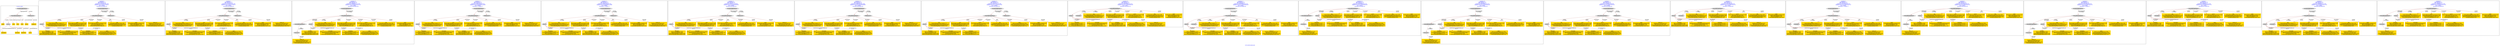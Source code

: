 digraph n0 {
fontcolor="blue"
remincross="true"
label="s24-s-norton-simon.json"
subgraph cluster_0 {
label="1-correct model"
n2[style="filled",color="white",fillcolor="lightgray",label="CulturalHeritageObject1"];
n3[shape="plaintext",style="filled",fillcolor="gold",label="made"];
n4[style="filled",color="white",fillcolor="lightgray",label="Person1"];
n5[shape="plaintext",style="filled",fillcolor="gold",label="dim"];
n6[shape="plaintext",style="filled",fillcolor="gold",label="prov"];
n7[shape="plaintext",style="filled",fillcolor="gold",label="title"];
n8[shape="plaintext",style="filled",fillcolor="gold",label="access"];
n9[shape="plaintext",style="filled",fillcolor="gold",label="nationality"];
n10[shape="plaintext",style="filled",fillcolor="gold",label="birthDate"];
n11[shape="plaintext",style="filled",fillcolor="gold",label="deathDate"];
n12[shape="plaintext",style="filled",fillcolor="gold",label="artist"];
n13[style="filled",color="white",fillcolor="lightgray",label="EuropeanaAggregation1"];
n14[style="filled",color="white",fillcolor="lightgray",label="WebResource1"];
n15[shape="plaintext",style="filled",fillcolor="gold",label="image_url"];
}
subgraph cluster_1 {
label="candidate 0\nlink coherence:1.0\nnode coherence:1.0\nconfidence:0.5219165248011304\nmapping score:0.62397217493371\ncost:12.99948\n-precision:0.92-recall:0.92"
n17[style="filled",color="white",fillcolor="lightgray",label="CulturalHeritageObject1"];
n18[style="filled",color="white",fillcolor="lightgray",label="Person1"];
n19[style="filled",color="white",fillcolor="lightgray",label="EuropeanaAggregation1"];
n20[style="filled",color="white",fillcolor="lightgray",label="WebResource1"];
n21[shape="plaintext",style="filled",fillcolor="gold",label="dim\n[CulturalHeritageObject,extent,0.77]\n[CulturalHeritageObject,accessionNumber,0.097]\n[CulturalHeritageObject,description,0.072]\n[CulturalHeritageObject,medium,0.062]"];
n22[shape="plaintext",style="filled",fillcolor="gold",label="birthDate\n[Person,dateOfDeath,0.364]\n[Person,dateOfBirth,0.326]\n[CulturalHeritageObject,created,0.265]\n[Person,biographicalInformation,0.045]"];
n23[shape="plaintext",style="filled",fillcolor="gold",label="nationality\n[Person,countryAssociatedWithThePerson,0.822]\n[Person,biographicalInformation,0.065]\n[Concept,prefLabel,0.059]\n[CulturalHeritageObject,description,0.054]"];
n24[shape="plaintext",style="filled",fillcolor="gold",label="deathDate\n[Person,dateOfDeath,0.447]\n[CulturalHeritageObject,created,0.345]\n[Person,dateOfBirth,0.172]\n[Person,biographicalInformation,0.036]"];
n25[shape="plaintext",style="filled",fillcolor="gold",label="prov\n[CulturalHeritageObject,provenance,0.616]\n[CulturalHeritageObject,description,0.149]\n[CulturalHeritageObject,title,0.132]\n[Person,nameOfThePerson,0.103]"];
n26[shape="plaintext",style="filled",fillcolor="gold",label="image_url\n[WebResource,classLink,0.513]\n[Document,classLink,0.368]\n[CulturalHeritageObject,description,0.102]\n[CulturalHeritageObject,title,0.018]"];
n27[shape="plaintext",style="filled",fillcolor="gold",label="access\n[CulturalHeritageObject,provenance,0.358]\n[Document,classLink,0.222]\n[Person,nameOfThePerson,0.22]\n[CulturalHeritageObject,title,0.2]"];
n28[shape="plaintext",style="filled",fillcolor="gold",label="title\n[CulturalHeritageObject,title,0.396]\n[CulturalHeritageObject,description,0.312]\n[Person,biographicalInformation,0.204]\n[Concept,prefLabel,0.087]"];
n29[shape="plaintext",style="filled",fillcolor="gold",label="artist\n[Person,nameOfThePerson,0.538]\n[Person,biographicalInformation,0.184]\n[CulturalHeritageObject,description,0.156]\n[CulturalHeritageObject,title,0.122]"];
n30[shape="plaintext",style="filled",fillcolor="gold",label="made\n[CulturalHeritageObject,created,0.433]\n[Person,dateOfDeath,0.323]\n[Person,dateOfBirth,0.134]\n[CulturalHeritageObject,title,0.109]"];
}
subgraph cluster_2 {
label="candidate 1\nlink coherence:1.0\nnode coherence:1.0\nconfidence:0.5219165248011304\nmapping score:0.62397217493371\ncost:12.99963\n-precision:0.92-recall:0.92"
n32[style="filled",color="white",fillcolor="lightgray",label="CulturalHeritageObject1"];
n33[style="filled",color="white",fillcolor="lightgray",label="Person1"];
n34[style="filled",color="white",fillcolor="lightgray",label="EuropeanaAggregation1"];
n35[style="filled",color="white",fillcolor="lightgray",label="WebResource2"];
n36[shape="plaintext",style="filled",fillcolor="gold",label="dim\n[CulturalHeritageObject,extent,0.77]\n[CulturalHeritageObject,accessionNumber,0.097]\n[CulturalHeritageObject,description,0.072]\n[CulturalHeritageObject,medium,0.062]"];
n37[shape="plaintext",style="filled",fillcolor="gold",label="birthDate\n[Person,dateOfDeath,0.364]\n[Person,dateOfBirth,0.326]\n[CulturalHeritageObject,created,0.265]\n[Person,biographicalInformation,0.045]"];
n38[shape="plaintext",style="filled",fillcolor="gold",label="nationality\n[Person,countryAssociatedWithThePerson,0.822]\n[Person,biographicalInformation,0.065]\n[Concept,prefLabel,0.059]\n[CulturalHeritageObject,description,0.054]"];
n39[shape="plaintext",style="filled",fillcolor="gold",label="deathDate\n[Person,dateOfDeath,0.447]\n[CulturalHeritageObject,created,0.345]\n[Person,dateOfBirth,0.172]\n[Person,biographicalInformation,0.036]"];
n40[shape="plaintext",style="filled",fillcolor="gold",label="prov\n[CulturalHeritageObject,provenance,0.616]\n[CulturalHeritageObject,description,0.149]\n[CulturalHeritageObject,title,0.132]\n[Person,nameOfThePerson,0.103]"];
n41[shape="plaintext",style="filled",fillcolor="gold",label="access\n[CulturalHeritageObject,provenance,0.358]\n[Document,classLink,0.222]\n[Person,nameOfThePerson,0.22]\n[CulturalHeritageObject,title,0.2]"];
n42[shape="plaintext",style="filled",fillcolor="gold",label="title\n[CulturalHeritageObject,title,0.396]\n[CulturalHeritageObject,description,0.312]\n[Person,biographicalInformation,0.204]\n[Concept,prefLabel,0.087]"];
n43[shape="plaintext",style="filled",fillcolor="gold",label="artist\n[Person,nameOfThePerson,0.538]\n[Person,biographicalInformation,0.184]\n[CulturalHeritageObject,description,0.156]\n[CulturalHeritageObject,title,0.122]"];
n44[shape="plaintext",style="filled",fillcolor="gold",label="made\n[CulturalHeritageObject,created,0.433]\n[Person,dateOfDeath,0.323]\n[Person,dateOfBirth,0.134]\n[CulturalHeritageObject,title,0.109]"];
n45[shape="plaintext",style="filled",fillcolor="gold",label="image_url\n[WebResource,classLink,0.513]\n[Document,classLink,0.368]\n[CulturalHeritageObject,description,0.102]\n[CulturalHeritageObject,title,0.018]"];
}
subgraph cluster_3 {
label="candidate 10\nlink coherence:1.0\nnode coherence:1.0\nconfidence:0.4990987321112258\nmapping score:0.6163662440370753\ncost:13.9996\n-precision:0.64-recall:0.69"
n47[style="filled",color="white",fillcolor="lightgray",label="CulturalHeritageObject1"];
n48[style="filled",color="white",fillcolor="lightgray",label="CulturalHeritageObject2"];
n49[style="filled",color="white",fillcolor="lightgray",label="Person1"];
n50[style="filled",color="white",fillcolor="lightgray",label="Document2"];
n51[style="filled",color="white",fillcolor="lightgray",label="EuropeanaAggregation1"];
n52[shape="plaintext",style="filled",fillcolor="gold",label="dim\n[CulturalHeritageObject,extent,0.77]\n[CulturalHeritageObject,accessionNumber,0.097]\n[CulturalHeritageObject,description,0.072]\n[CulturalHeritageObject,medium,0.062]"];
n53[shape="plaintext",style="filled",fillcolor="gold",label="birthDate\n[Person,dateOfDeath,0.364]\n[Person,dateOfBirth,0.326]\n[CulturalHeritageObject,created,0.265]\n[Person,biographicalInformation,0.045]"];
n54[shape="plaintext",style="filled",fillcolor="gold",label="nationality\n[Person,countryAssociatedWithThePerson,0.822]\n[Person,biographicalInformation,0.065]\n[Concept,prefLabel,0.059]\n[CulturalHeritageObject,description,0.054]"];
n55[shape="plaintext",style="filled",fillcolor="gold",label="deathDate\n[Person,dateOfDeath,0.447]\n[CulturalHeritageObject,created,0.345]\n[Person,dateOfBirth,0.172]\n[Person,biographicalInformation,0.036]"];
n56[shape="plaintext",style="filled",fillcolor="gold",label="prov\n[CulturalHeritageObject,provenance,0.616]\n[CulturalHeritageObject,description,0.149]\n[CulturalHeritageObject,title,0.132]\n[Person,nameOfThePerson,0.103]"];
n57[shape="plaintext",style="filled",fillcolor="gold",label="access\n[CulturalHeritageObject,provenance,0.358]\n[Document,classLink,0.222]\n[Person,nameOfThePerson,0.22]\n[CulturalHeritageObject,title,0.2]"];
n58[shape="plaintext",style="filled",fillcolor="gold",label="artist\n[Person,nameOfThePerson,0.538]\n[Person,biographicalInformation,0.184]\n[CulturalHeritageObject,description,0.156]\n[CulturalHeritageObject,title,0.122]"];
n59[shape="plaintext",style="filled",fillcolor="gold",label="title\n[CulturalHeritageObject,title,0.396]\n[CulturalHeritageObject,description,0.312]\n[Person,biographicalInformation,0.204]\n[Concept,prefLabel,0.087]"];
n60[shape="plaintext",style="filled",fillcolor="gold",label="made\n[CulturalHeritageObject,created,0.433]\n[Person,dateOfDeath,0.323]\n[Person,dateOfBirth,0.134]\n[CulturalHeritageObject,title,0.109]"];
n61[shape="plaintext",style="filled",fillcolor="gold",label="image_url\n[WebResource,classLink,0.513]\n[Document,classLink,0.368]\n[CulturalHeritageObject,description,0.102]\n[CulturalHeritageObject,title,0.018]"];
}
subgraph cluster_4 {
label="candidate 11\nlink coherence:1.0\nnode coherence:1.0\nconfidence:0.4981975083391763\nmapping score:0.6160658361130588\ncost:12.99948\n-precision:0.77-recall:0.77"
n63[style="filled",color="white",fillcolor="lightgray",label="CulturalHeritageObject1"];
n64[style="filled",color="white",fillcolor="lightgray",label="Person1"];
n65[style="filled",color="white",fillcolor="lightgray",label="EuropeanaAggregation1"];
n66[style="filled",color="white",fillcolor="lightgray",label="WebResource1"];
n67[shape="plaintext",style="filled",fillcolor="gold",label="dim\n[CulturalHeritageObject,extent,0.77]\n[CulturalHeritageObject,accessionNumber,0.097]\n[CulturalHeritageObject,description,0.072]\n[CulturalHeritageObject,medium,0.062]"];
n68[shape="plaintext",style="filled",fillcolor="gold",label="deathDate\n[Person,dateOfDeath,0.447]\n[CulturalHeritageObject,created,0.345]\n[Person,dateOfBirth,0.172]\n[Person,biographicalInformation,0.036]"];
n69[shape="plaintext",style="filled",fillcolor="gold",label="nationality\n[Person,countryAssociatedWithThePerson,0.822]\n[Person,biographicalInformation,0.065]\n[Concept,prefLabel,0.059]\n[CulturalHeritageObject,description,0.054]"];
n70[shape="plaintext",style="filled",fillcolor="gold",label="birthDate\n[Person,dateOfDeath,0.364]\n[Person,dateOfBirth,0.326]\n[CulturalHeritageObject,created,0.265]\n[Person,biographicalInformation,0.045]"];
n71[shape="plaintext",style="filled",fillcolor="gold",label="prov\n[CulturalHeritageObject,provenance,0.616]\n[CulturalHeritageObject,description,0.149]\n[CulturalHeritageObject,title,0.132]\n[Person,nameOfThePerson,0.103]"];
n72[shape="plaintext",style="filled",fillcolor="gold",label="image_url\n[WebResource,classLink,0.513]\n[Document,classLink,0.368]\n[CulturalHeritageObject,description,0.102]\n[CulturalHeritageObject,title,0.018]"];
n73[shape="plaintext",style="filled",fillcolor="gold",label="access\n[CulturalHeritageObject,provenance,0.358]\n[Document,classLink,0.222]\n[Person,nameOfThePerson,0.22]\n[CulturalHeritageObject,title,0.2]"];
n74[shape="plaintext",style="filled",fillcolor="gold",label="title\n[CulturalHeritageObject,title,0.396]\n[CulturalHeritageObject,description,0.312]\n[Person,biographicalInformation,0.204]\n[Concept,prefLabel,0.087]"];
n75[shape="plaintext",style="filled",fillcolor="gold",label="artist\n[Person,nameOfThePerson,0.538]\n[Person,biographicalInformation,0.184]\n[CulturalHeritageObject,description,0.156]\n[CulturalHeritageObject,title,0.122]"];
n76[shape="plaintext",style="filled",fillcolor="gold",label="made\n[CulturalHeritageObject,created,0.433]\n[Person,dateOfDeath,0.323]\n[Person,dateOfBirth,0.134]\n[CulturalHeritageObject,title,0.109]"];
}
subgraph cluster_5 {
label="candidate 12\nlink coherence:1.0\nnode coherence:1.0\nconfidence:0.4981975083391763\nmapping score:0.6160658361130588\ncost:12.99963\n-precision:0.77-recall:0.77"
n78[style="filled",color="white",fillcolor="lightgray",label="CulturalHeritageObject1"];
n79[style="filled",color="white",fillcolor="lightgray",label="Person1"];
n80[style="filled",color="white",fillcolor="lightgray",label="EuropeanaAggregation1"];
n81[style="filled",color="white",fillcolor="lightgray",label="WebResource2"];
n82[shape="plaintext",style="filled",fillcolor="gold",label="dim\n[CulturalHeritageObject,extent,0.77]\n[CulturalHeritageObject,accessionNumber,0.097]\n[CulturalHeritageObject,description,0.072]\n[CulturalHeritageObject,medium,0.062]"];
n83[shape="plaintext",style="filled",fillcolor="gold",label="deathDate\n[Person,dateOfDeath,0.447]\n[CulturalHeritageObject,created,0.345]\n[Person,dateOfBirth,0.172]\n[Person,biographicalInformation,0.036]"];
n84[shape="plaintext",style="filled",fillcolor="gold",label="nationality\n[Person,countryAssociatedWithThePerson,0.822]\n[Person,biographicalInformation,0.065]\n[Concept,prefLabel,0.059]\n[CulturalHeritageObject,description,0.054]"];
n85[shape="plaintext",style="filled",fillcolor="gold",label="birthDate\n[Person,dateOfDeath,0.364]\n[Person,dateOfBirth,0.326]\n[CulturalHeritageObject,created,0.265]\n[Person,biographicalInformation,0.045]"];
n86[shape="plaintext",style="filled",fillcolor="gold",label="prov\n[CulturalHeritageObject,provenance,0.616]\n[CulturalHeritageObject,description,0.149]\n[CulturalHeritageObject,title,0.132]\n[Person,nameOfThePerson,0.103]"];
n87[shape="plaintext",style="filled",fillcolor="gold",label="access\n[CulturalHeritageObject,provenance,0.358]\n[Document,classLink,0.222]\n[Person,nameOfThePerson,0.22]\n[CulturalHeritageObject,title,0.2]"];
n88[shape="plaintext",style="filled",fillcolor="gold",label="title\n[CulturalHeritageObject,title,0.396]\n[CulturalHeritageObject,description,0.312]\n[Person,biographicalInformation,0.204]\n[Concept,prefLabel,0.087]"];
n89[shape="plaintext",style="filled",fillcolor="gold",label="artist\n[Person,nameOfThePerson,0.538]\n[Person,biographicalInformation,0.184]\n[CulturalHeritageObject,description,0.156]\n[CulturalHeritageObject,title,0.122]"];
n90[shape="plaintext",style="filled",fillcolor="gold",label="made\n[CulturalHeritageObject,created,0.433]\n[Person,dateOfDeath,0.323]\n[Person,dateOfBirth,0.134]\n[CulturalHeritageObject,title,0.109]"];
n91[shape="plaintext",style="filled",fillcolor="gold",label="image_url\n[WebResource,classLink,0.513]\n[Document,classLink,0.368]\n[CulturalHeritageObject,description,0.102]\n[CulturalHeritageObject,title,0.018]"];
}
subgraph cluster_6 {
label="candidate 13\nlink coherence:1.0\nnode coherence:1.0\nconfidence:0.4978227117923641\nmapping score:0.615940903930788\ncost:12.99948\n-precision:0.85-recall:0.85"
n93[style="filled",color="white",fillcolor="lightgray",label="CulturalHeritageObject1"];
n94[style="filled",color="white",fillcolor="lightgray",label="Person1"];
n95[style="filled",color="white",fillcolor="lightgray",label="EuropeanaAggregation1"];
n96[style="filled",color="white",fillcolor="lightgray",label="WebResource1"];
n97[shape="plaintext",style="filled",fillcolor="gold",label="dim\n[CulturalHeritageObject,extent,0.77]\n[CulturalHeritageObject,accessionNumber,0.097]\n[CulturalHeritageObject,description,0.072]\n[CulturalHeritageObject,medium,0.062]"];
n98[shape="plaintext",style="filled",fillcolor="gold",label="birthDate\n[Person,dateOfDeath,0.364]\n[Person,dateOfBirth,0.326]\n[CulturalHeritageObject,created,0.265]\n[Person,biographicalInformation,0.045]"];
n99[shape="plaintext",style="filled",fillcolor="gold",label="nationality\n[Person,countryAssociatedWithThePerson,0.822]\n[Person,biographicalInformation,0.065]\n[Concept,prefLabel,0.059]\n[CulturalHeritageObject,description,0.054]"];
n100[shape="plaintext",style="filled",fillcolor="gold",label="deathDate\n[Person,dateOfDeath,0.447]\n[CulturalHeritageObject,created,0.345]\n[Person,dateOfBirth,0.172]\n[Person,biographicalInformation,0.036]"];
n101[shape="plaintext",style="filled",fillcolor="gold",label="prov\n[CulturalHeritageObject,provenance,0.616]\n[CulturalHeritageObject,description,0.149]\n[CulturalHeritageObject,title,0.132]\n[Person,nameOfThePerson,0.103]"];
n102[shape="plaintext",style="filled",fillcolor="gold",label="image_url\n[WebResource,classLink,0.513]\n[Document,classLink,0.368]\n[CulturalHeritageObject,description,0.102]\n[CulturalHeritageObject,title,0.018]"];
n103[shape="plaintext",style="filled",fillcolor="gold",label="access\n[CulturalHeritageObject,provenance,0.358]\n[Document,classLink,0.222]\n[Person,nameOfThePerson,0.22]\n[CulturalHeritageObject,title,0.2]"];
n104[shape="plaintext",style="filled",fillcolor="gold",label="artist\n[Person,nameOfThePerson,0.538]\n[Person,biographicalInformation,0.184]\n[CulturalHeritageObject,description,0.156]\n[CulturalHeritageObject,title,0.122]"];
n105[shape="plaintext",style="filled",fillcolor="gold",label="title\n[CulturalHeritageObject,title,0.396]\n[CulturalHeritageObject,description,0.312]\n[Person,biographicalInformation,0.204]\n[Concept,prefLabel,0.087]"];
n106[shape="plaintext",style="filled",fillcolor="gold",label="made\n[CulturalHeritageObject,created,0.433]\n[Person,dateOfDeath,0.323]\n[Person,dateOfBirth,0.134]\n[CulturalHeritageObject,title,0.109]"];
}
subgraph cluster_7 {
label="candidate 14\nlink coherence:1.0\nnode coherence:1.0\nconfidence:0.48987661484717665\nmapping score:0.6132922049490589\ncost:12.99948\n-precision:0.69-recall:0.69"
n108[style="filled",color="white",fillcolor="lightgray",label="CulturalHeritageObject1"];
n109[style="filled",color="white",fillcolor="lightgray",label="Person1"];
n110[style="filled",color="white",fillcolor="lightgray",label="EuropeanaAggregation1"];
n111[style="filled",color="white",fillcolor="lightgray",label="WebResource1"];
n112[shape="plaintext",style="filled",fillcolor="gold",label="dim\n[CulturalHeritageObject,extent,0.77]\n[CulturalHeritageObject,accessionNumber,0.097]\n[CulturalHeritageObject,description,0.072]\n[CulturalHeritageObject,medium,0.062]"];
n113[shape="plaintext",style="filled",fillcolor="gold",label="deathDate\n[Person,dateOfDeath,0.447]\n[CulturalHeritageObject,created,0.345]\n[Person,dateOfBirth,0.172]\n[Person,biographicalInformation,0.036]"];
n114[shape="plaintext",style="filled",fillcolor="gold",label="nationality\n[Person,countryAssociatedWithThePerson,0.822]\n[Person,biographicalInformation,0.065]\n[Concept,prefLabel,0.059]\n[CulturalHeritageObject,description,0.054]"];
n115[shape="plaintext",style="filled",fillcolor="gold",label="birthDate\n[Person,dateOfDeath,0.364]\n[Person,dateOfBirth,0.326]\n[CulturalHeritageObject,created,0.265]\n[Person,biographicalInformation,0.045]"];
n116[shape="plaintext",style="filled",fillcolor="gold",label="prov\n[CulturalHeritageObject,provenance,0.616]\n[CulturalHeritageObject,description,0.149]\n[CulturalHeritageObject,title,0.132]\n[Person,nameOfThePerson,0.103]"];
n117[shape="plaintext",style="filled",fillcolor="gold",label="image_url\n[WebResource,classLink,0.513]\n[Document,classLink,0.368]\n[CulturalHeritageObject,description,0.102]\n[CulturalHeritageObject,title,0.018]"];
n118[shape="plaintext",style="filled",fillcolor="gold",label="access\n[CulturalHeritageObject,provenance,0.358]\n[Document,classLink,0.222]\n[Person,nameOfThePerson,0.22]\n[CulturalHeritageObject,title,0.2]"];
n119[shape="plaintext",style="filled",fillcolor="gold",label="artist\n[Person,nameOfThePerson,0.538]\n[Person,biographicalInformation,0.184]\n[CulturalHeritageObject,description,0.156]\n[CulturalHeritageObject,title,0.122]"];
n120[shape="plaintext",style="filled",fillcolor="gold",label="title\n[CulturalHeritageObject,title,0.396]\n[CulturalHeritageObject,description,0.312]\n[Person,biographicalInformation,0.204]\n[Concept,prefLabel,0.087]"];
n121[shape="plaintext",style="filled",fillcolor="gold",label="made\n[CulturalHeritageObject,created,0.433]\n[Person,dateOfDeath,0.323]\n[Person,dateOfBirth,0.134]\n[CulturalHeritageObject,title,0.109]"];
}
subgraph cluster_8 {
label="candidate 15\nlink coherence:1.0\nnode coherence:1.0\nconfidence:0.4837318775751088\nmapping score:0.6112439591917029\ncost:12.99948\n-precision:0.85-recall:0.85"
n123[style="filled",color="white",fillcolor="lightgray",label="CulturalHeritageObject1"];
n124[style="filled",color="white",fillcolor="lightgray",label="Person1"];
n125[style="filled",color="white",fillcolor="lightgray",label="EuropeanaAggregation1"];
n126[style="filled",color="white",fillcolor="lightgray",label="WebResource1"];
n127[shape="plaintext",style="filled",fillcolor="gold",label="dim\n[CulturalHeritageObject,extent,0.77]\n[CulturalHeritageObject,accessionNumber,0.097]\n[CulturalHeritageObject,description,0.072]\n[CulturalHeritageObject,medium,0.062]"];
n128[shape="plaintext",style="filled",fillcolor="gold",label="birthDate\n[Person,dateOfDeath,0.364]\n[Person,dateOfBirth,0.326]\n[CulturalHeritageObject,created,0.265]\n[Person,biographicalInformation,0.045]"];
n129[shape="plaintext",style="filled",fillcolor="gold",label="nationality\n[Person,countryAssociatedWithThePerson,0.822]\n[Person,biographicalInformation,0.065]\n[Concept,prefLabel,0.059]\n[CulturalHeritageObject,description,0.054]"];
n130[shape="plaintext",style="filled",fillcolor="gold",label="deathDate\n[Person,dateOfDeath,0.447]\n[CulturalHeritageObject,created,0.345]\n[Person,dateOfBirth,0.172]\n[Person,biographicalInformation,0.036]"];
n131[shape="plaintext",style="filled",fillcolor="gold",label="prov\n[CulturalHeritageObject,provenance,0.616]\n[CulturalHeritageObject,description,0.149]\n[CulturalHeritageObject,title,0.132]\n[Person,nameOfThePerson,0.103]"];
n132[shape="plaintext",style="filled",fillcolor="gold",label="image_url\n[WebResource,classLink,0.513]\n[Document,classLink,0.368]\n[CulturalHeritageObject,description,0.102]\n[CulturalHeritageObject,title,0.018]"];
n133[shape="plaintext",style="filled",fillcolor="gold",label="access\n[CulturalHeritageObject,provenance,0.358]\n[Document,classLink,0.222]\n[Person,nameOfThePerson,0.22]\n[CulturalHeritageObject,title,0.2]"];
n134[shape="plaintext",style="filled",fillcolor="gold",label="title\n[CulturalHeritageObject,title,0.396]\n[CulturalHeritageObject,description,0.312]\n[Person,biographicalInformation,0.204]\n[Concept,prefLabel,0.087]"];
n135[shape="plaintext",style="filled",fillcolor="gold",label="artist\n[Person,nameOfThePerson,0.538]\n[Person,biographicalInformation,0.184]\n[CulturalHeritageObject,description,0.156]\n[CulturalHeritageObject,title,0.122]"];
n136[shape="plaintext",style="filled",fillcolor="gold",label="made\n[CulturalHeritageObject,created,0.433]\n[Person,dateOfDeath,0.323]\n[Person,dateOfBirth,0.134]\n[CulturalHeritageObject,title,0.109]"];
}
subgraph cluster_9 {
label="candidate 16\nlink coherence:1.0\nnode coherence:1.0\nconfidence:0.48370060914127133\nmapping score:0.6112335363804239\ncost:11.99977\n-precision:0.58-recall:0.54"
n138[style="filled",color="white",fillcolor="lightgray",label="CulturalHeritageObject1"];
n139[style="filled",color="white",fillcolor="lightgray",label="Person1"];
n140[style="filled",color="white",fillcolor="lightgray",label="Document1"];
n141[shape="plaintext",style="filled",fillcolor="gold",label="dim\n[CulturalHeritageObject,extent,0.77]\n[CulturalHeritageObject,accessionNumber,0.097]\n[CulturalHeritageObject,description,0.072]\n[CulturalHeritageObject,medium,0.062]"];
n142[shape="plaintext",style="filled",fillcolor="gold",label="deathDate\n[Person,dateOfDeath,0.447]\n[CulturalHeritageObject,created,0.345]\n[Person,dateOfBirth,0.172]\n[Person,biographicalInformation,0.036]"];
n143[shape="plaintext",style="filled",fillcolor="gold",label="nationality\n[Person,countryAssociatedWithThePerson,0.822]\n[Person,biographicalInformation,0.065]\n[Concept,prefLabel,0.059]\n[CulturalHeritageObject,description,0.054]"];
n144[shape="plaintext",style="filled",fillcolor="gold",label="birthDate\n[Person,dateOfDeath,0.364]\n[Person,dateOfBirth,0.326]\n[CulturalHeritageObject,created,0.265]\n[Person,biographicalInformation,0.045]"];
n145[shape="plaintext",style="filled",fillcolor="gold",label="image_url\n[WebResource,classLink,0.513]\n[Document,classLink,0.368]\n[CulturalHeritageObject,description,0.102]\n[CulturalHeritageObject,title,0.018]"];
n146[shape="plaintext",style="filled",fillcolor="gold",label="prov\n[CulturalHeritageObject,provenance,0.616]\n[CulturalHeritageObject,description,0.149]\n[CulturalHeritageObject,title,0.132]\n[Person,nameOfThePerson,0.103]"];
n147[shape="plaintext",style="filled",fillcolor="gold",label="access\n[CulturalHeritageObject,provenance,0.358]\n[Document,classLink,0.222]\n[Person,nameOfThePerson,0.22]\n[CulturalHeritageObject,title,0.2]"];
n148[shape="plaintext",style="filled",fillcolor="gold",label="title\n[CulturalHeritageObject,title,0.396]\n[CulturalHeritageObject,description,0.312]\n[Person,biographicalInformation,0.204]\n[Concept,prefLabel,0.087]"];
n149[shape="plaintext",style="filled",fillcolor="gold",label="artist\n[Person,nameOfThePerson,0.538]\n[Person,biographicalInformation,0.184]\n[CulturalHeritageObject,description,0.156]\n[CulturalHeritageObject,title,0.122]"];
n150[shape="plaintext",style="filled",fillcolor="gold",label="made\n[CulturalHeritageObject,created,0.433]\n[Person,dateOfDeath,0.323]\n[Person,dateOfBirth,0.134]\n[CulturalHeritageObject,title,0.109]"];
}
subgraph cluster_10 {
label="candidate 17\nlink coherence:1.0\nnode coherence:1.0\nconfidence:0.48370060914127133\nmapping score:0.6112335363804239\ncost:12.99961\n-precision:0.62-recall:0.62"
n152[style="filled",color="white",fillcolor="lightgray",label="CulturalHeritageObject1"];
n153[style="filled",color="white",fillcolor="lightgray",label="Person1"];
n154[style="filled",color="white",fillcolor="lightgray",label="Document1"];
n155[style="filled",color="white",fillcolor="lightgray",label="EuropeanaAggregation1"];
n156[shape="plaintext",style="filled",fillcolor="gold",label="dim\n[CulturalHeritageObject,extent,0.77]\n[CulturalHeritageObject,accessionNumber,0.097]\n[CulturalHeritageObject,description,0.072]\n[CulturalHeritageObject,medium,0.062]"];
n157[shape="plaintext",style="filled",fillcolor="gold",label="deathDate\n[Person,dateOfDeath,0.447]\n[CulturalHeritageObject,created,0.345]\n[Person,dateOfBirth,0.172]\n[Person,biographicalInformation,0.036]"];
n158[shape="plaintext",style="filled",fillcolor="gold",label="nationality\n[Person,countryAssociatedWithThePerson,0.822]\n[Person,biographicalInformation,0.065]\n[Concept,prefLabel,0.059]\n[CulturalHeritageObject,description,0.054]"];
n159[shape="plaintext",style="filled",fillcolor="gold",label="birthDate\n[Person,dateOfDeath,0.364]\n[Person,dateOfBirth,0.326]\n[CulturalHeritageObject,created,0.265]\n[Person,biographicalInformation,0.045]"];
n160[shape="plaintext",style="filled",fillcolor="gold",label="image_url\n[WebResource,classLink,0.513]\n[Document,classLink,0.368]\n[CulturalHeritageObject,description,0.102]\n[CulturalHeritageObject,title,0.018]"];
n161[shape="plaintext",style="filled",fillcolor="gold",label="prov\n[CulturalHeritageObject,provenance,0.616]\n[CulturalHeritageObject,description,0.149]\n[CulturalHeritageObject,title,0.132]\n[Person,nameOfThePerson,0.103]"];
n162[shape="plaintext",style="filled",fillcolor="gold",label="access\n[CulturalHeritageObject,provenance,0.358]\n[Document,classLink,0.222]\n[Person,nameOfThePerson,0.22]\n[CulturalHeritageObject,title,0.2]"];
n163[shape="plaintext",style="filled",fillcolor="gold",label="title\n[CulturalHeritageObject,title,0.396]\n[CulturalHeritageObject,description,0.312]\n[Person,biographicalInformation,0.204]\n[Concept,prefLabel,0.087]"];
n164[shape="plaintext",style="filled",fillcolor="gold",label="artist\n[Person,nameOfThePerson,0.538]\n[Person,biographicalInformation,0.184]\n[CulturalHeritageObject,description,0.156]\n[CulturalHeritageObject,title,0.122]"];
n165[shape="plaintext",style="filled",fillcolor="gold",label="made\n[CulturalHeritageObject,created,0.433]\n[Person,dateOfDeath,0.323]\n[Person,dateOfBirth,0.134]\n[CulturalHeritageObject,title,0.109]"];
}
subgraph cluster_11 {
label="candidate 18\nlink coherence:1.0\nnode coherence:1.0\nconfidence:0.48370060914127133\nmapping score:0.6112335363804239\ncost:12.99976\n-precision:0.54-recall:0.54"
n167[style="filled",color="white",fillcolor="lightgray",label="CulturalHeritageObject1"];
n168[style="filled",color="white",fillcolor="lightgray",label="CulturalHeritageObject2"];
n169[style="filled",color="white",fillcolor="lightgray",label="Person1"];
n170[style="filled",color="white",fillcolor="lightgray",label="Document2"];
n171[shape="plaintext",style="filled",fillcolor="gold",label="dim\n[CulturalHeritageObject,extent,0.77]\n[CulturalHeritageObject,accessionNumber,0.097]\n[CulturalHeritageObject,description,0.072]\n[CulturalHeritageObject,medium,0.062]"];
n172[shape="plaintext",style="filled",fillcolor="gold",label="deathDate\n[Person,dateOfDeath,0.447]\n[CulturalHeritageObject,created,0.345]\n[Person,dateOfBirth,0.172]\n[Person,biographicalInformation,0.036]"];
n173[shape="plaintext",style="filled",fillcolor="gold",label="nationality\n[Person,countryAssociatedWithThePerson,0.822]\n[Person,biographicalInformation,0.065]\n[Concept,prefLabel,0.059]\n[CulturalHeritageObject,description,0.054]"];
n174[shape="plaintext",style="filled",fillcolor="gold",label="birthDate\n[Person,dateOfDeath,0.364]\n[Person,dateOfBirth,0.326]\n[CulturalHeritageObject,created,0.265]\n[Person,biographicalInformation,0.045]"];
n175[shape="plaintext",style="filled",fillcolor="gold",label="prov\n[CulturalHeritageObject,provenance,0.616]\n[CulturalHeritageObject,description,0.149]\n[CulturalHeritageObject,title,0.132]\n[Person,nameOfThePerson,0.103]"];
n176[shape="plaintext",style="filled",fillcolor="gold",label="access\n[CulturalHeritageObject,provenance,0.358]\n[Document,classLink,0.222]\n[Person,nameOfThePerson,0.22]\n[CulturalHeritageObject,title,0.2]"];
n177[shape="plaintext",style="filled",fillcolor="gold",label="title\n[CulturalHeritageObject,title,0.396]\n[CulturalHeritageObject,description,0.312]\n[Person,biographicalInformation,0.204]\n[Concept,prefLabel,0.087]"];
n178[shape="plaintext",style="filled",fillcolor="gold",label="artist\n[Person,nameOfThePerson,0.538]\n[Person,biographicalInformation,0.184]\n[CulturalHeritageObject,description,0.156]\n[CulturalHeritageObject,title,0.122]"];
n179[shape="plaintext",style="filled",fillcolor="gold",label="made\n[CulturalHeritageObject,created,0.433]\n[Person,dateOfDeath,0.323]\n[Person,dateOfBirth,0.134]\n[CulturalHeritageObject,title,0.109]"];
n180[shape="plaintext",style="filled",fillcolor="gold",label="image_url\n[WebResource,classLink,0.513]\n[Document,classLink,0.368]\n[CulturalHeritageObject,description,0.102]\n[CulturalHeritageObject,title,0.018]"];
}
subgraph cluster_12 {
label="candidate 19\nlink coherence:1.0\nnode coherence:1.0\nconfidence:0.48370060914127133\nmapping score:0.6112335363804239\ncost:13.9996\n-precision:0.57-recall:0.62"
n182[style="filled",color="white",fillcolor="lightgray",label="CulturalHeritageObject1"];
n183[style="filled",color="white",fillcolor="lightgray",label="CulturalHeritageObject2"];
n184[style="filled",color="white",fillcolor="lightgray",label="Person1"];
n185[style="filled",color="white",fillcolor="lightgray",label="Document2"];
n186[style="filled",color="white",fillcolor="lightgray",label="EuropeanaAggregation1"];
n187[shape="plaintext",style="filled",fillcolor="gold",label="dim\n[CulturalHeritageObject,extent,0.77]\n[CulturalHeritageObject,accessionNumber,0.097]\n[CulturalHeritageObject,description,0.072]\n[CulturalHeritageObject,medium,0.062]"];
n188[shape="plaintext",style="filled",fillcolor="gold",label="deathDate\n[Person,dateOfDeath,0.447]\n[CulturalHeritageObject,created,0.345]\n[Person,dateOfBirth,0.172]\n[Person,biographicalInformation,0.036]"];
n189[shape="plaintext",style="filled",fillcolor="gold",label="nationality\n[Person,countryAssociatedWithThePerson,0.822]\n[Person,biographicalInformation,0.065]\n[Concept,prefLabel,0.059]\n[CulturalHeritageObject,description,0.054]"];
n190[shape="plaintext",style="filled",fillcolor="gold",label="birthDate\n[Person,dateOfDeath,0.364]\n[Person,dateOfBirth,0.326]\n[CulturalHeritageObject,created,0.265]\n[Person,biographicalInformation,0.045]"];
n191[shape="plaintext",style="filled",fillcolor="gold",label="prov\n[CulturalHeritageObject,provenance,0.616]\n[CulturalHeritageObject,description,0.149]\n[CulturalHeritageObject,title,0.132]\n[Person,nameOfThePerson,0.103]"];
n192[shape="plaintext",style="filled",fillcolor="gold",label="access\n[CulturalHeritageObject,provenance,0.358]\n[Document,classLink,0.222]\n[Person,nameOfThePerson,0.22]\n[CulturalHeritageObject,title,0.2]"];
n193[shape="plaintext",style="filled",fillcolor="gold",label="title\n[CulturalHeritageObject,title,0.396]\n[CulturalHeritageObject,description,0.312]\n[Person,biographicalInformation,0.204]\n[Concept,prefLabel,0.087]"];
n194[shape="plaintext",style="filled",fillcolor="gold",label="artist\n[Person,nameOfThePerson,0.538]\n[Person,biographicalInformation,0.184]\n[CulturalHeritageObject,description,0.156]\n[CulturalHeritageObject,title,0.122]"];
n195[shape="plaintext",style="filled",fillcolor="gold",label="made\n[CulturalHeritageObject,created,0.433]\n[Person,dateOfDeath,0.323]\n[Person,dateOfBirth,0.134]\n[CulturalHeritageObject,title,0.109]"];
n196[shape="plaintext",style="filled",fillcolor="gold",label="image_url\n[WebResource,classLink,0.513]\n[Document,classLink,0.368]\n[CulturalHeritageObject,description,0.102]\n[CulturalHeritageObject,title,0.018]"];
}
subgraph cluster_13 {
label="candidate 2\nlink coherence:1.0\nnode coherence:1.0\nconfidence:0.5135956313091308\nmapping score:0.6211985437697103\ncost:12.99948\n-precision:0.85-recall:0.85"
n198[style="filled",color="white",fillcolor="lightgray",label="CulturalHeritageObject1"];
n199[style="filled",color="white",fillcolor="lightgray",label="Person1"];
n200[style="filled",color="white",fillcolor="lightgray",label="EuropeanaAggregation1"];
n201[style="filled",color="white",fillcolor="lightgray",label="WebResource1"];
n202[shape="plaintext",style="filled",fillcolor="gold",label="dim\n[CulturalHeritageObject,extent,0.77]\n[CulturalHeritageObject,accessionNumber,0.097]\n[CulturalHeritageObject,description,0.072]\n[CulturalHeritageObject,medium,0.062]"];
n203[shape="plaintext",style="filled",fillcolor="gold",label="birthDate\n[Person,dateOfDeath,0.364]\n[Person,dateOfBirth,0.326]\n[CulturalHeritageObject,created,0.265]\n[Person,biographicalInformation,0.045]"];
n204[shape="plaintext",style="filled",fillcolor="gold",label="nationality\n[Person,countryAssociatedWithThePerson,0.822]\n[Person,biographicalInformation,0.065]\n[Concept,prefLabel,0.059]\n[CulturalHeritageObject,description,0.054]"];
n205[shape="plaintext",style="filled",fillcolor="gold",label="deathDate\n[Person,dateOfDeath,0.447]\n[CulturalHeritageObject,created,0.345]\n[Person,dateOfBirth,0.172]\n[Person,biographicalInformation,0.036]"];
n206[shape="plaintext",style="filled",fillcolor="gold",label="prov\n[CulturalHeritageObject,provenance,0.616]\n[CulturalHeritageObject,description,0.149]\n[CulturalHeritageObject,title,0.132]\n[Person,nameOfThePerson,0.103]"];
n207[shape="plaintext",style="filled",fillcolor="gold",label="image_url\n[WebResource,classLink,0.513]\n[Document,classLink,0.368]\n[CulturalHeritageObject,description,0.102]\n[CulturalHeritageObject,title,0.018]"];
n208[shape="plaintext",style="filled",fillcolor="gold",label="access\n[CulturalHeritageObject,provenance,0.358]\n[Document,classLink,0.222]\n[Person,nameOfThePerson,0.22]\n[CulturalHeritageObject,title,0.2]"];
n209[shape="plaintext",style="filled",fillcolor="gold",label="artist\n[Person,nameOfThePerson,0.538]\n[Person,biographicalInformation,0.184]\n[CulturalHeritageObject,description,0.156]\n[CulturalHeritageObject,title,0.122]"];
n210[shape="plaintext",style="filled",fillcolor="gold",label="title\n[CulturalHeritageObject,title,0.396]\n[CulturalHeritageObject,description,0.312]\n[Person,biographicalInformation,0.204]\n[Concept,prefLabel,0.087]"];
n211[shape="plaintext",style="filled",fillcolor="gold",label="made\n[CulturalHeritageObject,created,0.433]\n[Person,dateOfDeath,0.323]\n[Person,dateOfBirth,0.134]\n[CulturalHeritageObject,title,0.109]"];
}
subgraph cluster_14 {
label="candidate 3\nlink coherence:1.0\nnode coherence:1.0\nconfidence:0.5074196256032254\nmapping score:0.6191398752010752\ncost:11.99977\n-precision:0.75-recall:0.69"
n213[style="filled",color="white",fillcolor="lightgray",label="CulturalHeritageObject1"];
n214[style="filled",color="white",fillcolor="lightgray",label="Person1"];
n215[style="filled",color="white",fillcolor="lightgray",label="Document1"];
n216[shape="plaintext",style="filled",fillcolor="gold",label="dim\n[CulturalHeritageObject,extent,0.77]\n[CulturalHeritageObject,accessionNumber,0.097]\n[CulturalHeritageObject,description,0.072]\n[CulturalHeritageObject,medium,0.062]"];
n217[shape="plaintext",style="filled",fillcolor="gold",label="birthDate\n[Person,dateOfDeath,0.364]\n[Person,dateOfBirth,0.326]\n[CulturalHeritageObject,created,0.265]\n[Person,biographicalInformation,0.045]"];
n218[shape="plaintext",style="filled",fillcolor="gold",label="nationality\n[Person,countryAssociatedWithThePerson,0.822]\n[Person,biographicalInformation,0.065]\n[Concept,prefLabel,0.059]\n[CulturalHeritageObject,description,0.054]"];
n219[shape="plaintext",style="filled",fillcolor="gold",label="deathDate\n[Person,dateOfDeath,0.447]\n[CulturalHeritageObject,created,0.345]\n[Person,dateOfBirth,0.172]\n[Person,biographicalInformation,0.036]"];
n220[shape="plaintext",style="filled",fillcolor="gold",label="image_url\n[WebResource,classLink,0.513]\n[Document,classLink,0.368]\n[CulturalHeritageObject,description,0.102]\n[CulturalHeritageObject,title,0.018]"];
n221[shape="plaintext",style="filled",fillcolor="gold",label="prov\n[CulturalHeritageObject,provenance,0.616]\n[CulturalHeritageObject,description,0.149]\n[CulturalHeritageObject,title,0.132]\n[Person,nameOfThePerson,0.103]"];
n222[shape="plaintext",style="filled",fillcolor="gold",label="access\n[CulturalHeritageObject,provenance,0.358]\n[Document,classLink,0.222]\n[Person,nameOfThePerson,0.22]\n[CulturalHeritageObject,title,0.2]"];
n223[shape="plaintext",style="filled",fillcolor="gold",label="title\n[CulturalHeritageObject,title,0.396]\n[CulturalHeritageObject,description,0.312]\n[Person,biographicalInformation,0.204]\n[Concept,prefLabel,0.087]"];
n224[shape="plaintext",style="filled",fillcolor="gold",label="artist\n[Person,nameOfThePerson,0.538]\n[Person,biographicalInformation,0.184]\n[CulturalHeritageObject,description,0.156]\n[CulturalHeritageObject,title,0.122]"];
n225[shape="plaintext",style="filled",fillcolor="gold",label="made\n[CulturalHeritageObject,created,0.433]\n[Person,dateOfDeath,0.323]\n[Person,dateOfBirth,0.134]\n[CulturalHeritageObject,title,0.109]"];
}
subgraph cluster_15 {
label="candidate 4\nlink coherence:1.0\nnode coherence:1.0\nconfidence:0.5074196256032254\nmapping score:0.6191398752010752\ncost:12.99961\n-precision:0.77-recall:0.77"
n227[style="filled",color="white",fillcolor="lightgray",label="CulturalHeritageObject1"];
n228[style="filled",color="white",fillcolor="lightgray",label="Person1"];
n229[style="filled",color="white",fillcolor="lightgray",label="Document1"];
n230[style="filled",color="white",fillcolor="lightgray",label="EuropeanaAggregation1"];
n231[shape="plaintext",style="filled",fillcolor="gold",label="dim\n[CulturalHeritageObject,extent,0.77]\n[CulturalHeritageObject,accessionNumber,0.097]\n[CulturalHeritageObject,description,0.072]\n[CulturalHeritageObject,medium,0.062]"];
n232[shape="plaintext",style="filled",fillcolor="gold",label="birthDate\n[Person,dateOfDeath,0.364]\n[Person,dateOfBirth,0.326]\n[CulturalHeritageObject,created,0.265]\n[Person,biographicalInformation,0.045]"];
n233[shape="plaintext",style="filled",fillcolor="gold",label="nationality\n[Person,countryAssociatedWithThePerson,0.822]\n[Person,biographicalInformation,0.065]\n[Concept,prefLabel,0.059]\n[CulturalHeritageObject,description,0.054]"];
n234[shape="plaintext",style="filled",fillcolor="gold",label="deathDate\n[Person,dateOfDeath,0.447]\n[CulturalHeritageObject,created,0.345]\n[Person,dateOfBirth,0.172]\n[Person,biographicalInformation,0.036]"];
n235[shape="plaintext",style="filled",fillcolor="gold",label="image_url\n[WebResource,classLink,0.513]\n[Document,classLink,0.368]\n[CulturalHeritageObject,description,0.102]\n[CulturalHeritageObject,title,0.018]"];
n236[shape="plaintext",style="filled",fillcolor="gold",label="prov\n[CulturalHeritageObject,provenance,0.616]\n[CulturalHeritageObject,description,0.149]\n[CulturalHeritageObject,title,0.132]\n[Person,nameOfThePerson,0.103]"];
n237[shape="plaintext",style="filled",fillcolor="gold",label="access\n[CulturalHeritageObject,provenance,0.358]\n[Document,classLink,0.222]\n[Person,nameOfThePerson,0.22]\n[CulturalHeritageObject,title,0.2]"];
n238[shape="plaintext",style="filled",fillcolor="gold",label="title\n[CulturalHeritageObject,title,0.396]\n[CulturalHeritageObject,description,0.312]\n[Person,biographicalInformation,0.204]\n[Concept,prefLabel,0.087]"];
n239[shape="plaintext",style="filled",fillcolor="gold",label="artist\n[Person,nameOfThePerson,0.538]\n[Person,biographicalInformation,0.184]\n[CulturalHeritageObject,description,0.156]\n[CulturalHeritageObject,title,0.122]"];
n240[shape="plaintext",style="filled",fillcolor="gold",label="made\n[CulturalHeritageObject,created,0.433]\n[Person,dateOfDeath,0.323]\n[Person,dateOfBirth,0.134]\n[CulturalHeritageObject,title,0.109]"];
}
subgraph cluster_16 {
label="candidate 5\nlink coherence:1.0\nnode coherence:1.0\nconfidence:0.5074196256032254\nmapping score:0.6191398752010752\ncost:12.99976\n-precision:0.69-recall:0.69"
n242[style="filled",color="white",fillcolor="lightgray",label="CulturalHeritageObject1"];
n243[style="filled",color="white",fillcolor="lightgray",label="CulturalHeritageObject2"];
n244[style="filled",color="white",fillcolor="lightgray",label="Person1"];
n245[style="filled",color="white",fillcolor="lightgray",label="Document2"];
n246[shape="plaintext",style="filled",fillcolor="gold",label="dim\n[CulturalHeritageObject,extent,0.77]\n[CulturalHeritageObject,accessionNumber,0.097]\n[CulturalHeritageObject,description,0.072]\n[CulturalHeritageObject,medium,0.062]"];
n247[shape="plaintext",style="filled",fillcolor="gold",label="birthDate\n[Person,dateOfDeath,0.364]\n[Person,dateOfBirth,0.326]\n[CulturalHeritageObject,created,0.265]\n[Person,biographicalInformation,0.045]"];
n248[shape="plaintext",style="filled",fillcolor="gold",label="nationality\n[Person,countryAssociatedWithThePerson,0.822]\n[Person,biographicalInformation,0.065]\n[Concept,prefLabel,0.059]\n[CulturalHeritageObject,description,0.054]"];
n249[shape="plaintext",style="filled",fillcolor="gold",label="deathDate\n[Person,dateOfDeath,0.447]\n[CulturalHeritageObject,created,0.345]\n[Person,dateOfBirth,0.172]\n[Person,biographicalInformation,0.036]"];
n250[shape="plaintext",style="filled",fillcolor="gold",label="prov\n[CulturalHeritageObject,provenance,0.616]\n[CulturalHeritageObject,description,0.149]\n[CulturalHeritageObject,title,0.132]\n[Person,nameOfThePerson,0.103]"];
n251[shape="plaintext",style="filled",fillcolor="gold",label="access\n[CulturalHeritageObject,provenance,0.358]\n[Document,classLink,0.222]\n[Person,nameOfThePerson,0.22]\n[CulturalHeritageObject,title,0.2]"];
n252[shape="plaintext",style="filled",fillcolor="gold",label="title\n[CulturalHeritageObject,title,0.396]\n[CulturalHeritageObject,description,0.312]\n[Person,biographicalInformation,0.204]\n[Concept,prefLabel,0.087]"];
n253[shape="plaintext",style="filled",fillcolor="gold",label="artist\n[Person,nameOfThePerson,0.538]\n[Person,biographicalInformation,0.184]\n[CulturalHeritageObject,description,0.156]\n[CulturalHeritageObject,title,0.122]"];
n254[shape="plaintext",style="filled",fillcolor="gold",label="made\n[CulturalHeritageObject,created,0.433]\n[Person,dateOfDeath,0.323]\n[Person,dateOfBirth,0.134]\n[CulturalHeritageObject,title,0.109]"];
n255[shape="plaintext",style="filled",fillcolor="gold",label="image_url\n[WebResource,classLink,0.513]\n[Document,classLink,0.368]\n[CulturalHeritageObject,description,0.102]\n[CulturalHeritageObject,title,0.018]"];
}
subgraph cluster_17 {
label="candidate 6\nlink coherence:1.0\nnode coherence:1.0\nconfidence:0.5074196256032254\nmapping score:0.6191398752010752\ncost:13.9996\n-precision:0.71-recall:0.77"
n257[style="filled",color="white",fillcolor="lightgray",label="CulturalHeritageObject1"];
n258[style="filled",color="white",fillcolor="lightgray",label="CulturalHeritageObject2"];
n259[style="filled",color="white",fillcolor="lightgray",label="Person1"];
n260[style="filled",color="white",fillcolor="lightgray",label="Document2"];
n261[style="filled",color="white",fillcolor="lightgray",label="EuropeanaAggregation1"];
n262[shape="plaintext",style="filled",fillcolor="gold",label="dim\n[CulturalHeritageObject,extent,0.77]\n[CulturalHeritageObject,accessionNumber,0.097]\n[CulturalHeritageObject,description,0.072]\n[CulturalHeritageObject,medium,0.062]"];
n263[shape="plaintext",style="filled",fillcolor="gold",label="birthDate\n[Person,dateOfDeath,0.364]\n[Person,dateOfBirth,0.326]\n[CulturalHeritageObject,created,0.265]\n[Person,biographicalInformation,0.045]"];
n264[shape="plaintext",style="filled",fillcolor="gold",label="nationality\n[Person,countryAssociatedWithThePerson,0.822]\n[Person,biographicalInformation,0.065]\n[Concept,prefLabel,0.059]\n[CulturalHeritageObject,description,0.054]"];
n265[shape="plaintext",style="filled",fillcolor="gold",label="deathDate\n[Person,dateOfDeath,0.447]\n[CulturalHeritageObject,created,0.345]\n[Person,dateOfBirth,0.172]\n[Person,biographicalInformation,0.036]"];
n266[shape="plaintext",style="filled",fillcolor="gold",label="prov\n[CulturalHeritageObject,provenance,0.616]\n[CulturalHeritageObject,description,0.149]\n[CulturalHeritageObject,title,0.132]\n[Person,nameOfThePerson,0.103]"];
n267[shape="plaintext",style="filled",fillcolor="gold",label="access\n[CulturalHeritageObject,provenance,0.358]\n[Document,classLink,0.222]\n[Person,nameOfThePerson,0.22]\n[CulturalHeritageObject,title,0.2]"];
n268[shape="plaintext",style="filled",fillcolor="gold",label="title\n[CulturalHeritageObject,title,0.396]\n[CulturalHeritageObject,description,0.312]\n[Person,biographicalInformation,0.204]\n[Concept,prefLabel,0.087]"];
n269[shape="plaintext",style="filled",fillcolor="gold",label="artist\n[Person,nameOfThePerson,0.538]\n[Person,biographicalInformation,0.184]\n[CulturalHeritageObject,description,0.156]\n[CulturalHeritageObject,title,0.122]"];
n270[shape="plaintext",style="filled",fillcolor="gold",label="made\n[CulturalHeritageObject,created,0.433]\n[Person,dateOfDeath,0.323]\n[Person,dateOfBirth,0.134]\n[CulturalHeritageObject,title,0.109]"];
n271[shape="plaintext",style="filled",fillcolor="gold",label="image_url\n[WebResource,classLink,0.513]\n[Document,classLink,0.368]\n[CulturalHeritageObject,description,0.102]\n[CulturalHeritageObject,title,0.018]"];
}
subgraph cluster_18 {
label="candidate 7\nlink coherence:1.0\nnode coherence:1.0\nconfidence:0.4990987321112258\nmapping score:0.6163662440370753\ncost:11.99977\n-precision:0.67-recall:0.62"
n273[style="filled",color="white",fillcolor="lightgray",label="CulturalHeritageObject1"];
n274[style="filled",color="white",fillcolor="lightgray",label="Person1"];
n275[style="filled",color="white",fillcolor="lightgray",label="Document1"];
n276[shape="plaintext",style="filled",fillcolor="gold",label="dim\n[CulturalHeritageObject,extent,0.77]\n[CulturalHeritageObject,accessionNumber,0.097]\n[CulturalHeritageObject,description,0.072]\n[CulturalHeritageObject,medium,0.062]"];
n277[shape="plaintext",style="filled",fillcolor="gold",label="birthDate\n[Person,dateOfDeath,0.364]\n[Person,dateOfBirth,0.326]\n[CulturalHeritageObject,created,0.265]\n[Person,biographicalInformation,0.045]"];
n278[shape="plaintext",style="filled",fillcolor="gold",label="nationality\n[Person,countryAssociatedWithThePerson,0.822]\n[Person,biographicalInformation,0.065]\n[Concept,prefLabel,0.059]\n[CulturalHeritageObject,description,0.054]"];
n279[shape="plaintext",style="filled",fillcolor="gold",label="deathDate\n[Person,dateOfDeath,0.447]\n[CulturalHeritageObject,created,0.345]\n[Person,dateOfBirth,0.172]\n[Person,biographicalInformation,0.036]"];
n280[shape="plaintext",style="filled",fillcolor="gold",label="image_url\n[WebResource,classLink,0.513]\n[Document,classLink,0.368]\n[CulturalHeritageObject,description,0.102]\n[CulturalHeritageObject,title,0.018]"];
n281[shape="plaintext",style="filled",fillcolor="gold",label="prov\n[CulturalHeritageObject,provenance,0.616]\n[CulturalHeritageObject,description,0.149]\n[CulturalHeritageObject,title,0.132]\n[Person,nameOfThePerson,0.103]"];
n282[shape="plaintext",style="filled",fillcolor="gold",label="access\n[CulturalHeritageObject,provenance,0.358]\n[Document,classLink,0.222]\n[Person,nameOfThePerson,0.22]\n[CulturalHeritageObject,title,0.2]"];
n283[shape="plaintext",style="filled",fillcolor="gold",label="artist\n[Person,nameOfThePerson,0.538]\n[Person,biographicalInformation,0.184]\n[CulturalHeritageObject,description,0.156]\n[CulturalHeritageObject,title,0.122]"];
n284[shape="plaintext",style="filled",fillcolor="gold",label="title\n[CulturalHeritageObject,title,0.396]\n[CulturalHeritageObject,description,0.312]\n[Person,biographicalInformation,0.204]\n[Concept,prefLabel,0.087]"];
n285[shape="plaintext",style="filled",fillcolor="gold",label="made\n[CulturalHeritageObject,created,0.433]\n[Person,dateOfDeath,0.323]\n[Person,dateOfBirth,0.134]\n[CulturalHeritageObject,title,0.109]"];
}
subgraph cluster_19 {
label="candidate 8\nlink coherence:1.0\nnode coherence:1.0\nconfidence:0.4990987321112258\nmapping score:0.6163662440370753\ncost:12.99961\n-precision:0.69-recall:0.69"
n287[style="filled",color="white",fillcolor="lightgray",label="CulturalHeritageObject1"];
n288[style="filled",color="white",fillcolor="lightgray",label="Person1"];
n289[style="filled",color="white",fillcolor="lightgray",label="Document1"];
n290[style="filled",color="white",fillcolor="lightgray",label="EuropeanaAggregation1"];
n291[shape="plaintext",style="filled",fillcolor="gold",label="dim\n[CulturalHeritageObject,extent,0.77]\n[CulturalHeritageObject,accessionNumber,0.097]\n[CulturalHeritageObject,description,0.072]\n[CulturalHeritageObject,medium,0.062]"];
n292[shape="plaintext",style="filled",fillcolor="gold",label="birthDate\n[Person,dateOfDeath,0.364]\n[Person,dateOfBirth,0.326]\n[CulturalHeritageObject,created,0.265]\n[Person,biographicalInformation,0.045]"];
n293[shape="plaintext",style="filled",fillcolor="gold",label="nationality\n[Person,countryAssociatedWithThePerson,0.822]\n[Person,biographicalInformation,0.065]\n[Concept,prefLabel,0.059]\n[CulturalHeritageObject,description,0.054]"];
n294[shape="plaintext",style="filled",fillcolor="gold",label="deathDate\n[Person,dateOfDeath,0.447]\n[CulturalHeritageObject,created,0.345]\n[Person,dateOfBirth,0.172]\n[Person,biographicalInformation,0.036]"];
n295[shape="plaintext",style="filled",fillcolor="gold",label="image_url\n[WebResource,classLink,0.513]\n[Document,classLink,0.368]\n[CulturalHeritageObject,description,0.102]\n[CulturalHeritageObject,title,0.018]"];
n296[shape="plaintext",style="filled",fillcolor="gold",label="prov\n[CulturalHeritageObject,provenance,0.616]\n[CulturalHeritageObject,description,0.149]\n[CulturalHeritageObject,title,0.132]\n[Person,nameOfThePerson,0.103]"];
n297[shape="plaintext",style="filled",fillcolor="gold",label="access\n[CulturalHeritageObject,provenance,0.358]\n[Document,classLink,0.222]\n[Person,nameOfThePerson,0.22]\n[CulturalHeritageObject,title,0.2]"];
n298[shape="plaintext",style="filled",fillcolor="gold",label="artist\n[Person,nameOfThePerson,0.538]\n[Person,biographicalInformation,0.184]\n[CulturalHeritageObject,description,0.156]\n[CulturalHeritageObject,title,0.122]"];
n299[shape="plaintext",style="filled",fillcolor="gold",label="title\n[CulturalHeritageObject,title,0.396]\n[CulturalHeritageObject,description,0.312]\n[Person,biographicalInformation,0.204]\n[Concept,prefLabel,0.087]"];
n300[shape="plaintext",style="filled",fillcolor="gold",label="made\n[CulturalHeritageObject,created,0.433]\n[Person,dateOfDeath,0.323]\n[Person,dateOfBirth,0.134]\n[CulturalHeritageObject,title,0.109]"];
}
subgraph cluster_20 {
label="candidate 9\nlink coherence:1.0\nnode coherence:1.0\nconfidence:0.4990987321112258\nmapping score:0.6163662440370753\ncost:12.99976\n-precision:0.62-recall:0.62"
n302[style="filled",color="white",fillcolor="lightgray",label="CulturalHeritageObject1"];
n303[style="filled",color="white",fillcolor="lightgray",label="CulturalHeritageObject2"];
n304[style="filled",color="white",fillcolor="lightgray",label="Person1"];
n305[style="filled",color="white",fillcolor="lightgray",label="Document2"];
n306[shape="plaintext",style="filled",fillcolor="gold",label="dim\n[CulturalHeritageObject,extent,0.77]\n[CulturalHeritageObject,accessionNumber,0.097]\n[CulturalHeritageObject,description,0.072]\n[CulturalHeritageObject,medium,0.062]"];
n307[shape="plaintext",style="filled",fillcolor="gold",label="birthDate\n[Person,dateOfDeath,0.364]\n[Person,dateOfBirth,0.326]\n[CulturalHeritageObject,created,0.265]\n[Person,biographicalInformation,0.045]"];
n308[shape="plaintext",style="filled",fillcolor="gold",label="nationality\n[Person,countryAssociatedWithThePerson,0.822]\n[Person,biographicalInformation,0.065]\n[Concept,prefLabel,0.059]\n[CulturalHeritageObject,description,0.054]"];
n309[shape="plaintext",style="filled",fillcolor="gold",label="deathDate\n[Person,dateOfDeath,0.447]\n[CulturalHeritageObject,created,0.345]\n[Person,dateOfBirth,0.172]\n[Person,biographicalInformation,0.036]"];
n310[shape="plaintext",style="filled",fillcolor="gold",label="prov\n[CulturalHeritageObject,provenance,0.616]\n[CulturalHeritageObject,description,0.149]\n[CulturalHeritageObject,title,0.132]\n[Person,nameOfThePerson,0.103]"];
n311[shape="plaintext",style="filled",fillcolor="gold",label="access\n[CulturalHeritageObject,provenance,0.358]\n[Document,classLink,0.222]\n[Person,nameOfThePerson,0.22]\n[CulturalHeritageObject,title,0.2]"];
n312[shape="plaintext",style="filled",fillcolor="gold",label="artist\n[Person,nameOfThePerson,0.538]\n[Person,biographicalInformation,0.184]\n[CulturalHeritageObject,description,0.156]\n[CulturalHeritageObject,title,0.122]"];
n313[shape="plaintext",style="filled",fillcolor="gold",label="title\n[CulturalHeritageObject,title,0.396]\n[CulturalHeritageObject,description,0.312]\n[Person,biographicalInformation,0.204]\n[Concept,prefLabel,0.087]"];
n314[shape="plaintext",style="filled",fillcolor="gold",label="made\n[CulturalHeritageObject,created,0.433]\n[Person,dateOfDeath,0.323]\n[Person,dateOfBirth,0.134]\n[CulturalHeritageObject,title,0.109]"];
n315[shape="plaintext",style="filled",fillcolor="gold",label="image_url\n[WebResource,classLink,0.513]\n[Document,classLink,0.368]\n[CulturalHeritageObject,description,0.102]\n[CulturalHeritageObject,title,0.018]"];
}
n2 -> n3[color="brown",fontcolor="black",label="created"]
n2 -> n4[color="brown",fontcolor="black",label="creator"]
n2 -> n5[color="brown",fontcolor="black",label="extent"]
n2 -> n6[color="brown",fontcolor="black",label="provenance"]
n2 -> n7[color="brown",fontcolor="black",label="title"]
n2 -> n8[color="brown",fontcolor="black",label="accessionNumber"]
n4 -> n9[color="brown",fontcolor="black",label="countryAssociatedWithThePerson"]
n4 -> n10[color="brown",fontcolor="black",label="dateOfBirth"]
n4 -> n11[color="brown",fontcolor="black",label="dateOfDeath"]
n4 -> n12[color="brown",fontcolor="black",label="nameOfThePerson"]
n13 -> n2[color="brown",fontcolor="black",label="aggregatedCHO"]
n13 -> n14[color="brown",fontcolor="black",label="hasView"]
n14 -> n15[color="brown",fontcolor="black",label="classLink"]
n17 -> n18[color="brown",fontcolor="black",label="creator\nw=0.9998"]
n19 -> n17[color="brown",fontcolor="black",label="aggregatedCHO\nw=0.99984"]
n19 -> n20[color="brown",fontcolor="black",label="hasView\nw=0.99984"]
n17 -> n21[color="brown",fontcolor="black",label="extent\nw=1.0"]
n18 -> n22[color="brown",fontcolor="black",label="dateOfBirth\nw=1.0"]
n18 -> n23[color="brown",fontcolor="black",label="countryAssociatedWithThePerson\nw=1.0"]
n18 -> n24[color="brown",fontcolor="black",label="dateOfDeath\nw=1.0"]
n17 -> n25[color="brown",fontcolor="black",label="provenance\nw=1.0"]
n20 -> n26[color="brown",fontcolor="black",label="classLink\nw=1.0"]
n17 -> n27[color="brown",fontcolor="black",label="provenance\nw=1.0"]
n17 -> n28[color="brown",fontcolor="black",label="title\nw=1.0"]
n18 -> n29[color="brown",fontcolor="black",label="nameOfThePerson\nw=1.0"]
n17 -> n30[color="brown",fontcolor="black",label="created\nw=1.0"]
n32 -> n33[color="brown",fontcolor="black",label="creator\nw=0.9998"]
n34 -> n32[color="brown",fontcolor="black",label="aggregatedCHO\nw=0.99984"]
n34 -> n35[color="brown",fontcolor="black",label="hasView\nw=0.99999"]
n32 -> n36[color="brown",fontcolor="black",label="extent\nw=1.0"]
n33 -> n37[color="brown",fontcolor="black",label="dateOfBirth\nw=1.0"]
n33 -> n38[color="brown",fontcolor="black",label="countryAssociatedWithThePerson\nw=1.0"]
n33 -> n39[color="brown",fontcolor="black",label="dateOfDeath\nw=1.0"]
n32 -> n40[color="brown",fontcolor="black",label="provenance\nw=1.0"]
n32 -> n41[color="brown",fontcolor="black",label="provenance\nw=1.0"]
n32 -> n42[color="brown",fontcolor="black",label="title\nw=1.0"]
n33 -> n43[color="brown",fontcolor="black",label="nameOfThePerson\nw=1.0"]
n32 -> n44[color="brown",fontcolor="black",label="created\nw=1.0"]
n35 -> n45[color="brown",fontcolor="black",label="classLink\nw=1.0"]
n47 -> n48[color="brown",fontcolor="black",label="isRelatedTo\nw=0.99997"]
n47 -> n49[color="brown",fontcolor="black",label="creator\nw=0.9998"]
n48 -> n50[color="brown",fontcolor="black",label="page\nw=0.99999"]
n51 -> n47[color="brown",fontcolor="black",label="aggregatedCHO\nw=0.99984"]
n47 -> n52[color="brown",fontcolor="black",label="extent\nw=1.0"]
n49 -> n53[color="brown",fontcolor="black",label="dateOfBirth\nw=1.0"]
n49 -> n54[color="brown",fontcolor="black",label="countryAssociatedWithThePerson\nw=1.0"]
n49 -> n55[color="brown",fontcolor="black",label="dateOfDeath\nw=1.0"]
n47 -> n56[color="brown",fontcolor="black",label="provenance\nw=1.0"]
n47 -> n57[color="brown",fontcolor="black",label="provenance\nw=1.0"]
n49 -> n58[color="brown",fontcolor="black",label="nameOfThePerson\nw=1.0"]
n47 -> n59[color="brown",fontcolor="black",label="description\nw=1.0"]
n47 -> n60[color="brown",fontcolor="black",label="created\nw=1.0"]
n50 -> n61[color="brown",fontcolor="black",label="classLink\nw=1.0"]
n63 -> n64[color="brown",fontcolor="black",label="creator\nw=0.9998"]
n65 -> n63[color="brown",fontcolor="black",label="aggregatedCHO\nw=0.99984"]
n65 -> n66[color="brown",fontcolor="black",label="hasView\nw=0.99984"]
n63 -> n67[color="brown",fontcolor="black",label="extent\nw=1.0"]
n64 -> n68[color="brown",fontcolor="black",label="dateOfBirth\nw=1.0"]
n64 -> n69[color="brown",fontcolor="black",label="countryAssociatedWithThePerson\nw=1.0"]
n64 -> n70[color="brown",fontcolor="black",label="dateOfDeath\nw=1.0"]
n63 -> n71[color="brown",fontcolor="black",label="provenance\nw=1.0"]
n66 -> n72[color="brown",fontcolor="black",label="classLink\nw=1.0"]
n63 -> n73[color="brown",fontcolor="black",label="provenance\nw=1.0"]
n63 -> n74[color="brown",fontcolor="black",label="title\nw=1.0"]
n64 -> n75[color="brown",fontcolor="black",label="nameOfThePerson\nw=1.0"]
n63 -> n76[color="brown",fontcolor="black",label="created\nw=1.0"]
n78 -> n79[color="brown",fontcolor="black",label="creator\nw=0.9998"]
n80 -> n78[color="brown",fontcolor="black",label="aggregatedCHO\nw=0.99984"]
n80 -> n81[color="brown",fontcolor="black",label="hasView\nw=0.99999"]
n78 -> n82[color="brown",fontcolor="black",label="extent\nw=1.0"]
n79 -> n83[color="brown",fontcolor="black",label="dateOfBirth\nw=1.0"]
n79 -> n84[color="brown",fontcolor="black",label="countryAssociatedWithThePerson\nw=1.0"]
n79 -> n85[color="brown",fontcolor="black",label="dateOfDeath\nw=1.0"]
n78 -> n86[color="brown",fontcolor="black",label="provenance\nw=1.0"]
n78 -> n87[color="brown",fontcolor="black",label="provenance\nw=1.0"]
n78 -> n88[color="brown",fontcolor="black",label="title\nw=1.0"]
n79 -> n89[color="brown",fontcolor="black",label="nameOfThePerson\nw=1.0"]
n78 -> n90[color="brown",fontcolor="black",label="created\nw=1.0"]
n81 -> n91[color="brown",fontcolor="black",label="classLink\nw=1.0"]
n93 -> n94[color="brown",fontcolor="black",label="creator\nw=0.9998"]
n95 -> n93[color="brown",fontcolor="black",label="aggregatedCHO\nw=0.99984"]
n95 -> n96[color="brown",fontcolor="black",label="hasView\nw=0.99984"]
n93 -> n97[color="brown",fontcolor="black",label="extent\nw=1.0"]
n94 -> n98[color="brown",fontcolor="black",label="dateOfBirth\nw=1.0"]
n94 -> n99[color="brown",fontcolor="black",label="countryAssociatedWithThePerson\nw=1.0"]
n94 -> n100[color="brown",fontcolor="black",label="dateOfDeath\nw=1.0"]
n93 -> n101[color="brown",fontcolor="black",label="provenance\nw=1.0"]
n96 -> n102[color="brown",fontcolor="black",label="classLink\nw=1.0"]
n93 -> n103[color="brown",fontcolor="black",label="title\nw=1.0"]
n94 -> n104[color="brown",fontcolor="black",label="nameOfThePerson\nw=1.0"]
n93 -> n105[color="brown",fontcolor="black",label="description\nw=1.0"]
n93 -> n106[color="brown",fontcolor="black",label="created\nw=1.0"]
n108 -> n109[color="brown",fontcolor="black",label="creator\nw=0.9998"]
n110 -> n108[color="brown",fontcolor="black",label="aggregatedCHO\nw=0.99984"]
n110 -> n111[color="brown",fontcolor="black",label="hasView\nw=0.99984"]
n108 -> n112[color="brown",fontcolor="black",label="extent\nw=1.0"]
n109 -> n113[color="brown",fontcolor="black",label="dateOfBirth\nw=1.0"]
n109 -> n114[color="brown",fontcolor="black",label="countryAssociatedWithThePerson\nw=1.0"]
n109 -> n115[color="brown",fontcolor="black",label="dateOfDeath\nw=1.0"]
n108 -> n116[color="brown",fontcolor="black",label="provenance\nw=1.0"]
n111 -> n117[color="brown",fontcolor="black",label="classLink\nw=1.0"]
n108 -> n118[color="brown",fontcolor="black",label="provenance\nw=1.0"]
n109 -> n119[color="brown",fontcolor="black",label="nameOfThePerson\nw=1.0"]
n108 -> n120[color="brown",fontcolor="black",label="description\nw=1.0"]
n108 -> n121[color="brown",fontcolor="black",label="created\nw=1.0"]
n123 -> n124[color="brown",fontcolor="black",label="creator\nw=0.9998"]
n125 -> n123[color="brown",fontcolor="black",label="aggregatedCHO\nw=0.99984"]
n125 -> n126[color="brown",fontcolor="black",label="hasView\nw=0.99984"]
n123 -> n127[color="brown",fontcolor="black",label="extent\nw=1.0"]
n124 -> n128[color="brown",fontcolor="black",label="dateOfBirth\nw=1.0"]
n124 -> n129[color="brown",fontcolor="black",label="countryAssociatedWithThePerson\nw=1.0"]
n124 -> n130[color="brown",fontcolor="black",label="dateOfDeath\nw=1.0"]
n123 -> n131[color="brown",fontcolor="black",label="provenance\nw=1.0"]
n126 -> n132[color="brown",fontcolor="black",label="classLink\nw=1.0"]
n123 -> n133[color="brown",fontcolor="black",label="provenance\nw=1.0"]
n123 -> n134[color="brown",fontcolor="black",label="title\nw=1.0"]
n123 -> n135[color="brown",fontcolor="black",label="description\nw=1.0"]
n123 -> n136[color="brown",fontcolor="black",label="created\nw=1.0"]
n138 -> n139[color="brown",fontcolor="black",label="creator\nw=0.9998"]
n138 -> n140[color="brown",fontcolor="black",label="page\nw=0.99997"]
n138 -> n141[color="brown",fontcolor="black",label="extent\nw=1.0"]
n139 -> n142[color="brown",fontcolor="black",label="dateOfBirth\nw=1.0"]
n139 -> n143[color="brown",fontcolor="black",label="countryAssociatedWithThePerson\nw=1.0"]
n139 -> n144[color="brown",fontcolor="black",label="dateOfDeath\nw=1.0"]
n140 -> n145[color="brown",fontcolor="black",label="classLink\nw=1.0"]
n138 -> n146[color="brown",fontcolor="black",label="provenance\nw=1.0"]
n138 -> n147[color="brown",fontcolor="black",label="provenance\nw=1.0"]
n138 -> n148[color="brown",fontcolor="black",label="title\nw=1.0"]
n139 -> n149[color="brown",fontcolor="black",label="nameOfThePerson\nw=1.0"]
n138 -> n150[color="brown",fontcolor="black",label="created\nw=1.0"]
n152 -> n153[color="brown",fontcolor="black",label="creator\nw=0.9998"]
n152 -> n154[color="brown",fontcolor="black",label="page\nw=0.99997"]
n155 -> n152[color="brown",fontcolor="black",label="aggregatedCHO\nw=0.99984"]
n152 -> n156[color="brown",fontcolor="black",label="extent\nw=1.0"]
n153 -> n157[color="brown",fontcolor="black",label="dateOfBirth\nw=1.0"]
n153 -> n158[color="brown",fontcolor="black",label="countryAssociatedWithThePerson\nw=1.0"]
n153 -> n159[color="brown",fontcolor="black",label="dateOfDeath\nw=1.0"]
n154 -> n160[color="brown",fontcolor="black",label="classLink\nw=1.0"]
n152 -> n161[color="brown",fontcolor="black",label="provenance\nw=1.0"]
n152 -> n162[color="brown",fontcolor="black",label="provenance\nw=1.0"]
n152 -> n163[color="brown",fontcolor="black",label="title\nw=1.0"]
n153 -> n164[color="brown",fontcolor="black",label="nameOfThePerson\nw=1.0"]
n152 -> n165[color="brown",fontcolor="black",label="created\nw=1.0"]
n167 -> n168[color="brown",fontcolor="black",label="isRelatedTo\nw=0.99997"]
n167 -> n169[color="brown",fontcolor="black",label="creator\nw=0.9998"]
n168 -> n170[color="brown",fontcolor="black",label="page\nw=0.99999"]
n167 -> n171[color="brown",fontcolor="black",label="extent\nw=1.0"]
n169 -> n172[color="brown",fontcolor="black",label="dateOfBirth\nw=1.0"]
n169 -> n173[color="brown",fontcolor="black",label="countryAssociatedWithThePerson\nw=1.0"]
n169 -> n174[color="brown",fontcolor="black",label="dateOfDeath\nw=1.0"]
n167 -> n175[color="brown",fontcolor="black",label="provenance\nw=1.0"]
n167 -> n176[color="brown",fontcolor="black",label="provenance\nw=1.0"]
n167 -> n177[color="brown",fontcolor="black",label="title\nw=1.0"]
n169 -> n178[color="brown",fontcolor="black",label="nameOfThePerson\nw=1.0"]
n167 -> n179[color="brown",fontcolor="black",label="created\nw=1.0"]
n170 -> n180[color="brown",fontcolor="black",label="classLink\nw=1.0"]
n182 -> n183[color="brown",fontcolor="black",label="isRelatedTo\nw=0.99997"]
n182 -> n184[color="brown",fontcolor="black",label="creator\nw=0.9998"]
n183 -> n185[color="brown",fontcolor="black",label="page\nw=0.99999"]
n186 -> n182[color="brown",fontcolor="black",label="aggregatedCHO\nw=0.99984"]
n182 -> n187[color="brown",fontcolor="black",label="extent\nw=1.0"]
n184 -> n188[color="brown",fontcolor="black",label="dateOfBirth\nw=1.0"]
n184 -> n189[color="brown",fontcolor="black",label="countryAssociatedWithThePerson\nw=1.0"]
n184 -> n190[color="brown",fontcolor="black",label="dateOfDeath\nw=1.0"]
n182 -> n191[color="brown",fontcolor="black",label="provenance\nw=1.0"]
n182 -> n192[color="brown",fontcolor="black",label="provenance\nw=1.0"]
n182 -> n193[color="brown",fontcolor="black",label="title\nw=1.0"]
n184 -> n194[color="brown",fontcolor="black",label="nameOfThePerson\nw=1.0"]
n182 -> n195[color="brown",fontcolor="black",label="created\nw=1.0"]
n185 -> n196[color="brown",fontcolor="black",label="classLink\nw=1.0"]
n198 -> n199[color="brown",fontcolor="black",label="creator\nw=0.9998"]
n200 -> n198[color="brown",fontcolor="black",label="aggregatedCHO\nw=0.99984"]
n200 -> n201[color="brown",fontcolor="black",label="hasView\nw=0.99984"]
n198 -> n202[color="brown",fontcolor="black",label="extent\nw=1.0"]
n199 -> n203[color="brown",fontcolor="black",label="dateOfBirth\nw=1.0"]
n199 -> n204[color="brown",fontcolor="black",label="countryAssociatedWithThePerson\nw=1.0"]
n199 -> n205[color="brown",fontcolor="black",label="dateOfDeath\nw=1.0"]
n198 -> n206[color="brown",fontcolor="black",label="provenance\nw=1.0"]
n201 -> n207[color="brown",fontcolor="black",label="classLink\nw=1.0"]
n198 -> n208[color="brown",fontcolor="black",label="provenance\nw=1.0"]
n199 -> n209[color="brown",fontcolor="black",label="nameOfThePerson\nw=1.0"]
n198 -> n210[color="brown",fontcolor="black",label="description\nw=1.0"]
n198 -> n211[color="brown",fontcolor="black",label="created\nw=1.0"]
n213 -> n214[color="brown",fontcolor="black",label="creator\nw=0.9998"]
n213 -> n215[color="brown",fontcolor="black",label="page\nw=0.99997"]
n213 -> n216[color="brown",fontcolor="black",label="extent\nw=1.0"]
n214 -> n217[color="brown",fontcolor="black",label="dateOfBirth\nw=1.0"]
n214 -> n218[color="brown",fontcolor="black",label="countryAssociatedWithThePerson\nw=1.0"]
n214 -> n219[color="brown",fontcolor="black",label="dateOfDeath\nw=1.0"]
n215 -> n220[color="brown",fontcolor="black",label="classLink\nw=1.0"]
n213 -> n221[color="brown",fontcolor="black",label="provenance\nw=1.0"]
n213 -> n222[color="brown",fontcolor="black",label="provenance\nw=1.0"]
n213 -> n223[color="brown",fontcolor="black",label="title\nw=1.0"]
n214 -> n224[color="brown",fontcolor="black",label="nameOfThePerson\nw=1.0"]
n213 -> n225[color="brown",fontcolor="black",label="created\nw=1.0"]
n227 -> n228[color="brown",fontcolor="black",label="creator\nw=0.9998"]
n227 -> n229[color="brown",fontcolor="black",label="page\nw=0.99997"]
n230 -> n227[color="brown",fontcolor="black",label="aggregatedCHO\nw=0.99984"]
n227 -> n231[color="brown",fontcolor="black",label="extent\nw=1.0"]
n228 -> n232[color="brown",fontcolor="black",label="dateOfBirth\nw=1.0"]
n228 -> n233[color="brown",fontcolor="black",label="countryAssociatedWithThePerson\nw=1.0"]
n228 -> n234[color="brown",fontcolor="black",label="dateOfDeath\nw=1.0"]
n229 -> n235[color="brown",fontcolor="black",label="classLink\nw=1.0"]
n227 -> n236[color="brown",fontcolor="black",label="provenance\nw=1.0"]
n227 -> n237[color="brown",fontcolor="black",label="provenance\nw=1.0"]
n227 -> n238[color="brown",fontcolor="black",label="title\nw=1.0"]
n228 -> n239[color="brown",fontcolor="black",label="nameOfThePerson\nw=1.0"]
n227 -> n240[color="brown",fontcolor="black",label="created\nw=1.0"]
n242 -> n243[color="brown",fontcolor="black",label="isRelatedTo\nw=0.99997"]
n242 -> n244[color="brown",fontcolor="black",label="creator\nw=0.9998"]
n243 -> n245[color="brown",fontcolor="black",label="page\nw=0.99999"]
n242 -> n246[color="brown",fontcolor="black",label="extent\nw=1.0"]
n244 -> n247[color="brown",fontcolor="black",label="dateOfBirth\nw=1.0"]
n244 -> n248[color="brown",fontcolor="black",label="countryAssociatedWithThePerson\nw=1.0"]
n244 -> n249[color="brown",fontcolor="black",label="dateOfDeath\nw=1.0"]
n242 -> n250[color="brown",fontcolor="black",label="provenance\nw=1.0"]
n242 -> n251[color="brown",fontcolor="black",label="provenance\nw=1.0"]
n242 -> n252[color="brown",fontcolor="black",label="title\nw=1.0"]
n244 -> n253[color="brown",fontcolor="black",label="nameOfThePerson\nw=1.0"]
n242 -> n254[color="brown",fontcolor="black",label="created\nw=1.0"]
n245 -> n255[color="brown",fontcolor="black",label="classLink\nw=1.0"]
n257 -> n258[color="brown",fontcolor="black",label="isRelatedTo\nw=0.99997"]
n257 -> n259[color="brown",fontcolor="black",label="creator\nw=0.9998"]
n258 -> n260[color="brown",fontcolor="black",label="page\nw=0.99999"]
n261 -> n257[color="brown",fontcolor="black",label="aggregatedCHO\nw=0.99984"]
n257 -> n262[color="brown",fontcolor="black",label="extent\nw=1.0"]
n259 -> n263[color="brown",fontcolor="black",label="dateOfBirth\nw=1.0"]
n259 -> n264[color="brown",fontcolor="black",label="countryAssociatedWithThePerson\nw=1.0"]
n259 -> n265[color="brown",fontcolor="black",label="dateOfDeath\nw=1.0"]
n257 -> n266[color="brown",fontcolor="black",label="provenance\nw=1.0"]
n257 -> n267[color="brown",fontcolor="black",label="provenance\nw=1.0"]
n257 -> n268[color="brown",fontcolor="black",label="title\nw=1.0"]
n259 -> n269[color="brown",fontcolor="black",label="nameOfThePerson\nw=1.0"]
n257 -> n270[color="brown",fontcolor="black",label="created\nw=1.0"]
n260 -> n271[color="brown",fontcolor="black",label="classLink\nw=1.0"]
n273 -> n274[color="brown",fontcolor="black",label="creator\nw=0.9998"]
n273 -> n275[color="brown",fontcolor="black",label="page\nw=0.99997"]
n273 -> n276[color="brown",fontcolor="black",label="extent\nw=1.0"]
n274 -> n277[color="brown",fontcolor="black",label="dateOfBirth\nw=1.0"]
n274 -> n278[color="brown",fontcolor="black",label="countryAssociatedWithThePerson\nw=1.0"]
n274 -> n279[color="brown",fontcolor="black",label="dateOfDeath\nw=1.0"]
n275 -> n280[color="brown",fontcolor="black",label="classLink\nw=1.0"]
n273 -> n281[color="brown",fontcolor="black",label="provenance\nw=1.0"]
n273 -> n282[color="brown",fontcolor="black",label="provenance\nw=1.0"]
n274 -> n283[color="brown",fontcolor="black",label="nameOfThePerson\nw=1.0"]
n273 -> n284[color="brown",fontcolor="black",label="description\nw=1.0"]
n273 -> n285[color="brown",fontcolor="black",label="created\nw=1.0"]
n287 -> n288[color="brown",fontcolor="black",label="creator\nw=0.9998"]
n287 -> n289[color="brown",fontcolor="black",label="page\nw=0.99997"]
n290 -> n287[color="brown",fontcolor="black",label="aggregatedCHO\nw=0.99984"]
n287 -> n291[color="brown",fontcolor="black",label="extent\nw=1.0"]
n288 -> n292[color="brown",fontcolor="black",label="dateOfBirth\nw=1.0"]
n288 -> n293[color="brown",fontcolor="black",label="countryAssociatedWithThePerson\nw=1.0"]
n288 -> n294[color="brown",fontcolor="black",label="dateOfDeath\nw=1.0"]
n289 -> n295[color="brown",fontcolor="black",label="classLink\nw=1.0"]
n287 -> n296[color="brown",fontcolor="black",label="provenance\nw=1.0"]
n287 -> n297[color="brown",fontcolor="black",label="provenance\nw=1.0"]
n288 -> n298[color="brown",fontcolor="black",label="nameOfThePerson\nw=1.0"]
n287 -> n299[color="brown",fontcolor="black",label="description\nw=1.0"]
n287 -> n300[color="brown",fontcolor="black",label="created\nw=1.0"]
n302 -> n303[color="brown",fontcolor="black",label="isRelatedTo\nw=0.99997"]
n302 -> n304[color="brown",fontcolor="black",label="creator\nw=0.9998"]
n303 -> n305[color="brown",fontcolor="black",label="page\nw=0.99999"]
n302 -> n306[color="brown",fontcolor="black",label="extent\nw=1.0"]
n304 -> n307[color="brown",fontcolor="black",label="dateOfBirth\nw=1.0"]
n304 -> n308[color="brown",fontcolor="black",label="countryAssociatedWithThePerson\nw=1.0"]
n304 -> n309[color="brown",fontcolor="black",label="dateOfDeath\nw=1.0"]
n302 -> n310[color="brown",fontcolor="black",label="provenance\nw=1.0"]
n302 -> n311[color="brown",fontcolor="black",label="provenance\nw=1.0"]
n304 -> n312[color="brown",fontcolor="black",label="nameOfThePerson\nw=1.0"]
n302 -> n313[color="brown",fontcolor="black",label="description\nw=1.0"]
n302 -> n314[color="brown",fontcolor="black",label="created\nw=1.0"]
n305 -> n315[color="brown",fontcolor="black",label="classLink\nw=1.0"]
}

